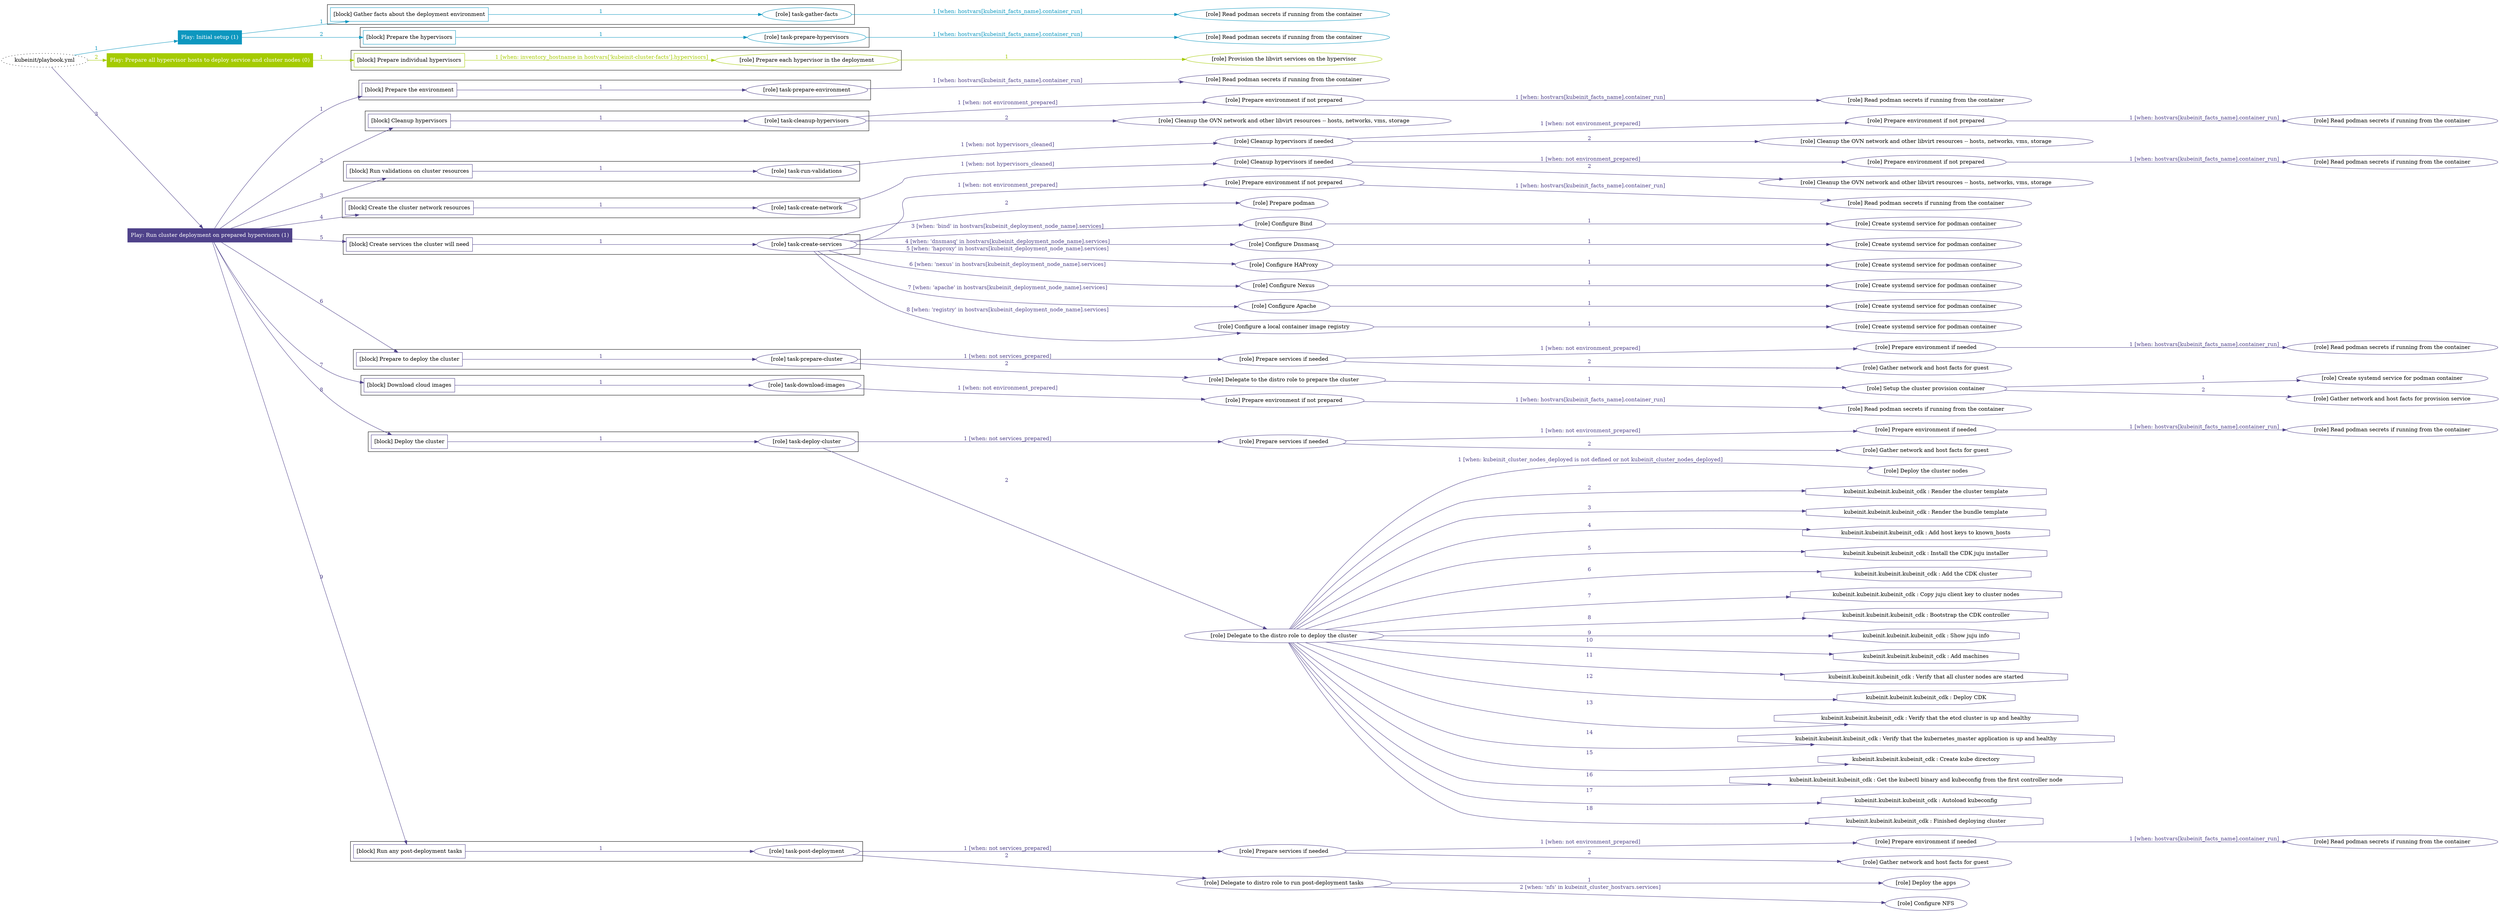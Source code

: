 digraph {
	graph [concentrate=true ordering=in rankdir=LR ratio=fill]
	edge [esep=5 sep=10]
	"kubeinit/playbook.yml" [id=root_node style=dotted]
	play_eca2c90c [label="Play: Initial setup (1)" color="#0d97bf" fontcolor="#ffffff" id=play_eca2c90c shape=box style=filled tooltip=localhost]
	"kubeinit/playbook.yml" -> play_eca2c90c [label="1 " color="#0d97bf" fontcolor="#0d97bf" id=edge_6459aea5 labeltooltip="1 " tooltip="1 "]
	subgraph "Read podman secrets if running from the container" {
		role_17d0b481 [label="[role] Read podman secrets if running from the container" color="#0d97bf" id=role_17d0b481 tooltip="Read podman secrets if running from the container"]
	}
	subgraph "task-gather-facts" {
		role_ba122f73 [label="[role] task-gather-facts" color="#0d97bf" id=role_ba122f73 tooltip="task-gather-facts"]
		role_ba122f73 -> role_17d0b481 [label="1 [when: hostvars[kubeinit_facts_name].container_run]" color="#0d97bf" fontcolor="#0d97bf" id=edge_8e768aa5 labeltooltip="1 [when: hostvars[kubeinit_facts_name].container_run]" tooltip="1 [when: hostvars[kubeinit_facts_name].container_run]"]
	}
	subgraph "Read podman secrets if running from the container" {
		role_397e06ad [label="[role] Read podman secrets if running from the container" color="#0d97bf" id=role_397e06ad tooltip="Read podman secrets if running from the container"]
	}
	subgraph "task-prepare-hypervisors" {
		role_8f715e63 [label="[role] task-prepare-hypervisors" color="#0d97bf" id=role_8f715e63 tooltip="task-prepare-hypervisors"]
		role_8f715e63 -> role_397e06ad [label="1 [when: hostvars[kubeinit_facts_name].container_run]" color="#0d97bf" fontcolor="#0d97bf" id=edge_30025806 labeltooltip="1 [when: hostvars[kubeinit_facts_name].container_run]" tooltip="1 [when: hostvars[kubeinit_facts_name].container_run]"]
	}
	subgraph "Play: Initial setup (1)" {
		play_eca2c90c -> block_7ef182e0 [label=1 color="#0d97bf" fontcolor="#0d97bf" id=edge_bd0772ad labeltooltip=1 tooltip=1]
		subgraph cluster_block_7ef182e0 {
			block_7ef182e0 [label="[block] Gather facts about the deployment environment" color="#0d97bf" id=block_7ef182e0 labeltooltip="Gather facts about the deployment environment" shape=box tooltip="Gather facts about the deployment environment"]
			block_7ef182e0 -> role_ba122f73 [label="1 " color="#0d97bf" fontcolor="#0d97bf" id=edge_0c450224 labeltooltip="1 " tooltip="1 "]
		}
		play_eca2c90c -> block_493b9de5 [label=2 color="#0d97bf" fontcolor="#0d97bf" id=edge_441dd8cc labeltooltip=2 tooltip=2]
		subgraph cluster_block_493b9de5 {
			block_493b9de5 [label="[block] Prepare the hypervisors" color="#0d97bf" id=block_493b9de5 labeltooltip="Prepare the hypervisors" shape=box tooltip="Prepare the hypervisors"]
			block_493b9de5 -> role_8f715e63 [label="1 " color="#0d97bf" fontcolor="#0d97bf" id=edge_88de5f4c labeltooltip="1 " tooltip="1 "]
		}
	}
	play_a18d1b08 [label="Play: Prepare all hypervisor hosts to deploy service and cluster nodes (0)" color="#a5cb01" fontcolor="#ffffff" id=play_a18d1b08 shape=box style=filled tooltip="Play: Prepare all hypervisor hosts to deploy service and cluster nodes (0)"]
	"kubeinit/playbook.yml" -> play_a18d1b08 [label="2 " color="#a5cb01" fontcolor="#a5cb01" id=edge_08eb1553 labeltooltip="2 " tooltip="2 "]
	subgraph "Provision the libvirt services on the hypervisor" {
		role_a63846c1 [label="[role] Provision the libvirt services on the hypervisor" color="#a5cb01" id=role_a63846c1 tooltip="Provision the libvirt services on the hypervisor"]
	}
	subgraph "Prepare each hypervisor in the deployment" {
		role_b67c0bf1 [label="[role] Prepare each hypervisor in the deployment" color="#a5cb01" id=role_b67c0bf1 tooltip="Prepare each hypervisor in the deployment"]
		role_b67c0bf1 -> role_a63846c1 [label="1 " color="#a5cb01" fontcolor="#a5cb01" id=edge_e99999e2 labeltooltip="1 " tooltip="1 "]
	}
	subgraph "Play: Prepare all hypervisor hosts to deploy service and cluster nodes (0)" {
		play_a18d1b08 -> block_c20e0614 [label=1 color="#a5cb01" fontcolor="#a5cb01" id=edge_f0cf8cb9 labeltooltip=1 tooltip=1]
		subgraph cluster_block_c20e0614 {
			block_c20e0614 [label="[block] Prepare individual hypervisors" color="#a5cb01" id=block_c20e0614 labeltooltip="Prepare individual hypervisors" shape=box tooltip="Prepare individual hypervisors"]
			block_c20e0614 -> role_b67c0bf1 [label="1 [when: inventory_hostname in hostvars['kubeinit-cluster-facts'].hypervisors]" color="#a5cb01" fontcolor="#a5cb01" id=edge_79bf7213 labeltooltip="1 [when: inventory_hostname in hostvars['kubeinit-cluster-facts'].hypervisors]" tooltip="1 [when: inventory_hostname in hostvars['kubeinit-cluster-facts'].hypervisors]"]
		}
	}
	play_3345b68b [label="Play: Run cluster deployment on prepared hypervisors (1)" color="#4f428a" fontcolor="#ffffff" id=play_3345b68b shape=box style=filled tooltip=localhost]
	"kubeinit/playbook.yml" -> play_3345b68b [label="3 " color="#4f428a" fontcolor="#4f428a" id=edge_b9b6bcff labeltooltip="3 " tooltip="3 "]
	subgraph "Read podman secrets if running from the container" {
		role_e98c4650 [label="[role] Read podman secrets if running from the container" color="#4f428a" id=role_e98c4650 tooltip="Read podman secrets if running from the container"]
	}
	subgraph "task-prepare-environment" {
		role_ece2d957 [label="[role] task-prepare-environment" color="#4f428a" id=role_ece2d957 tooltip="task-prepare-environment"]
		role_ece2d957 -> role_e98c4650 [label="1 [when: hostvars[kubeinit_facts_name].container_run]" color="#4f428a" fontcolor="#4f428a" id=edge_a9f2a5e7 labeltooltip="1 [when: hostvars[kubeinit_facts_name].container_run]" tooltip="1 [when: hostvars[kubeinit_facts_name].container_run]"]
	}
	subgraph "Read podman secrets if running from the container" {
		role_d916d834 [label="[role] Read podman secrets if running from the container" color="#4f428a" id=role_d916d834 tooltip="Read podman secrets if running from the container"]
	}
	subgraph "Prepare environment if not prepared" {
		role_7b2b6a51 [label="[role] Prepare environment if not prepared" color="#4f428a" id=role_7b2b6a51 tooltip="Prepare environment if not prepared"]
		role_7b2b6a51 -> role_d916d834 [label="1 [when: hostvars[kubeinit_facts_name].container_run]" color="#4f428a" fontcolor="#4f428a" id=edge_e0c243d2 labeltooltip="1 [when: hostvars[kubeinit_facts_name].container_run]" tooltip="1 [when: hostvars[kubeinit_facts_name].container_run]"]
	}
	subgraph "Cleanup the OVN network and other libvirt resources -- hosts, networks, vms, storage" {
		role_bf84b31c [label="[role] Cleanup the OVN network and other libvirt resources -- hosts, networks, vms, storage" color="#4f428a" id=role_bf84b31c tooltip="Cleanup the OVN network and other libvirt resources -- hosts, networks, vms, storage"]
	}
	subgraph "task-cleanup-hypervisors" {
		role_84945524 [label="[role] task-cleanup-hypervisors" color="#4f428a" id=role_84945524 tooltip="task-cleanup-hypervisors"]
		role_84945524 -> role_7b2b6a51 [label="1 [when: not environment_prepared]" color="#4f428a" fontcolor="#4f428a" id=edge_f49e3c5b labeltooltip="1 [when: not environment_prepared]" tooltip="1 [when: not environment_prepared]"]
		role_84945524 -> role_bf84b31c [label="2 " color="#4f428a" fontcolor="#4f428a" id=edge_3b5ad5b5 labeltooltip="2 " tooltip="2 "]
	}
	subgraph "Read podman secrets if running from the container" {
		role_9e97df67 [label="[role] Read podman secrets if running from the container" color="#4f428a" id=role_9e97df67 tooltip="Read podman secrets if running from the container"]
	}
	subgraph "Prepare environment if not prepared" {
		role_07e660da [label="[role] Prepare environment if not prepared" color="#4f428a" id=role_07e660da tooltip="Prepare environment if not prepared"]
		role_07e660da -> role_9e97df67 [label="1 [when: hostvars[kubeinit_facts_name].container_run]" color="#4f428a" fontcolor="#4f428a" id=edge_5ef1fa3f labeltooltip="1 [when: hostvars[kubeinit_facts_name].container_run]" tooltip="1 [when: hostvars[kubeinit_facts_name].container_run]"]
	}
	subgraph "Cleanup the OVN network and other libvirt resources -- hosts, networks, vms, storage" {
		role_c383418b [label="[role] Cleanup the OVN network and other libvirt resources -- hosts, networks, vms, storage" color="#4f428a" id=role_c383418b tooltip="Cleanup the OVN network and other libvirt resources -- hosts, networks, vms, storage"]
	}
	subgraph "Cleanup hypervisors if needed" {
		role_f4cdd0ff [label="[role] Cleanup hypervisors if needed" color="#4f428a" id=role_f4cdd0ff tooltip="Cleanup hypervisors if needed"]
		role_f4cdd0ff -> role_07e660da [label="1 [when: not environment_prepared]" color="#4f428a" fontcolor="#4f428a" id=edge_87265f70 labeltooltip="1 [when: not environment_prepared]" tooltip="1 [when: not environment_prepared]"]
		role_f4cdd0ff -> role_c383418b [label="2 " color="#4f428a" fontcolor="#4f428a" id=edge_abaf785e labeltooltip="2 " tooltip="2 "]
	}
	subgraph "task-run-validations" {
		role_94af5816 [label="[role] task-run-validations" color="#4f428a" id=role_94af5816 tooltip="task-run-validations"]
		role_94af5816 -> role_f4cdd0ff [label="1 [when: not hypervisors_cleaned]" color="#4f428a" fontcolor="#4f428a" id=edge_5894bd20 labeltooltip="1 [when: not hypervisors_cleaned]" tooltip="1 [when: not hypervisors_cleaned]"]
	}
	subgraph "Read podman secrets if running from the container" {
		role_791c0965 [label="[role] Read podman secrets if running from the container" color="#4f428a" id=role_791c0965 tooltip="Read podman secrets if running from the container"]
	}
	subgraph "Prepare environment if not prepared" {
		role_0ded3145 [label="[role] Prepare environment if not prepared" color="#4f428a" id=role_0ded3145 tooltip="Prepare environment if not prepared"]
		role_0ded3145 -> role_791c0965 [label="1 [when: hostvars[kubeinit_facts_name].container_run]" color="#4f428a" fontcolor="#4f428a" id=edge_a8a4d260 labeltooltip="1 [when: hostvars[kubeinit_facts_name].container_run]" tooltip="1 [when: hostvars[kubeinit_facts_name].container_run]"]
	}
	subgraph "Cleanup the OVN network and other libvirt resources -- hosts, networks, vms, storage" {
		role_10f8ec9d [label="[role] Cleanup the OVN network and other libvirt resources -- hosts, networks, vms, storage" color="#4f428a" id=role_10f8ec9d tooltip="Cleanup the OVN network and other libvirt resources -- hosts, networks, vms, storage"]
	}
	subgraph "Cleanup hypervisors if needed" {
		role_645235f8 [label="[role] Cleanup hypervisors if needed" color="#4f428a" id=role_645235f8 tooltip="Cleanup hypervisors if needed"]
		role_645235f8 -> role_0ded3145 [label="1 [when: not environment_prepared]" color="#4f428a" fontcolor="#4f428a" id=edge_915d2802 labeltooltip="1 [when: not environment_prepared]" tooltip="1 [when: not environment_prepared]"]
		role_645235f8 -> role_10f8ec9d [label="2 " color="#4f428a" fontcolor="#4f428a" id=edge_d07bf540 labeltooltip="2 " tooltip="2 "]
	}
	subgraph "task-create-network" {
		role_26797ff2 [label="[role] task-create-network" color="#4f428a" id=role_26797ff2 tooltip="task-create-network"]
		role_26797ff2 -> role_645235f8 [label="1 [when: not hypervisors_cleaned]" color="#4f428a" fontcolor="#4f428a" id=edge_287e5f2b labeltooltip="1 [when: not hypervisors_cleaned]" tooltip="1 [when: not hypervisors_cleaned]"]
	}
	subgraph "Read podman secrets if running from the container" {
		role_5beee67c [label="[role] Read podman secrets if running from the container" color="#4f428a" id=role_5beee67c tooltip="Read podman secrets if running from the container"]
	}
	subgraph "Prepare environment if not prepared" {
		role_121b1ed5 [label="[role] Prepare environment if not prepared" color="#4f428a" id=role_121b1ed5 tooltip="Prepare environment if not prepared"]
		role_121b1ed5 -> role_5beee67c [label="1 [when: hostvars[kubeinit_facts_name].container_run]" color="#4f428a" fontcolor="#4f428a" id=edge_8c04ba0c labeltooltip="1 [when: hostvars[kubeinit_facts_name].container_run]" tooltip="1 [when: hostvars[kubeinit_facts_name].container_run]"]
	}
	subgraph "Prepare podman" {
		role_754d79d9 [label="[role] Prepare podman" color="#4f428a" id=role_754d79d9 tooltip="Prepare podman"]
	}
	subgraph "Create systemd service for podman container" {
		role_2cc99f2e [label="[role] Create systemd service for podman container" color="#4f428a" id=role_2cc99f2e tooltip="Create systemd service for podman container"]
	}
	subgraph "Configure Bind" {
		role_f23baa77 [label="[role] Configure Bind" color="#4f428a" id=role_f23baa77 tooltip="Configure Bind"]
		role_f23baa77 -> role_2cc99f2e [label="1 " color="#4f428a" fontcolor="#4f428a" id=edge_0566a625 labeltooltip="1 " tooltip="1 "]
	}
	subgraph "Create systemd service for podman container" {
		role_170d53ed [label="[role] Create systemd service for podman container" color="#4f428a" id=role_170d53ed tooltip="Create systemd service for podman container"]
	}
	subgraph "Configure Dnsmasq" {
		role_b3cfdd97 [label="[role] Configure Dnsmasq" color="#4f428a" id=role_b3cfdd97 tooltip="Configure Dnsmasq"]
		role_b3cfdd97 -> role_170d53ed [label="1 " color="#4f428a" fontcolor="#4f428a" id=edge_5ab76135 labeltooltip="1 " tooltip="1 "]
	}
	subgraph "Create systemd service for podman container" {
		role_c792cb40 [label="[role] Create systemd service for podman container" color="#4f428a" id=role_c792cb40 tooltip="Create systemd service for podman container"]
	}
	subgraph "Configure HAProxy" {
		role_0c13b90c [label="[role] Configure HAProxy" color="#4f428a" id=role_0c13b90c tooltip="Configure HAProxy"]
		role_0c13b90c -> role_c792cb40 [label="1 " color="#4f428a" fontcolor="#4f428a" id=edge_7d04dbbc labeltooltip="1 " tooltip="1 "]
	}
	subgraph "Create systemd service for podman container" {
		role_2b41ea02 [label="[role] Create systemd service for podman container" color="#4f428a" id=role_2b41ea02 tooltip="Create systemd service for podman container"]
	}
	subgraph "Configure Nexus" {
		role_1cfb0e56 [label="[role] Configure Nexus" color="#4f428a" id=role_1cfb0e56 tooltip="Configure Nexus"]
		role_1cfb0e56 -> role_2b41ea02 [label="1 " color="#4f428a" fontcolor="#4f428a" id=edge_6ead970d labeltooltip="1 " tooltip="1 "]
	}
	subgraph "Create systemd service for podman container" {
		role_ed69fe24 [label="[role] Create systemd service for podman container" color="#4f428a" id=role_ed69fe24 tooltip="Create systemd service for podman container"]
	}
	subgraph "Configure Apache" {
		role_56dc7adc [label="[role] Configure Apache" color="#4f428a" id=role_56dc7adc tooltip="Configure Apache"]
		role_56dc7adc -> role_ed69fe24 [label="1 " color="#4f428a" fontcolor="#4f428a" id=edge_dbf77d4b labeltooltip="1 " tooltip="1 "]
	}
	subgraph "Create systemd service for podman container" {
		role_76ef824f [label="[role] Create systemd service for podman container" color="#4f428a" id=role_76ef824f tooltip="Create systemd service for podman container"]
	}
	subgraph "Configure a local container image registry" {
		role_5bbb1e51 [label="[role] Configure a local container image registry" color="#4f428a" id=role_5bbb1e51 tooltip="Configure a local container image registry"]
		role_5bbb1e51 -> role_76ef824f [label="1 " color="#4f428a" fontcolor="#4f428a" id=edge_c2fdd53b labeltooltip="1 " tooltip="1 "]
	}
	subgraph "task-create-services" {
		role_9dcb66b3 [label="[role] task-create-services" color="#4f428a" id=role_9dcb66b3 tooltip="task-create-services"]
		role_9dcb66b3 -> role_121b1ed5 [label="1 [when: not environment_prepared]" color="#4f428a" fontcolor="#4f428a" id=edge_8f4c3da3 labeltooltip="1 [when: not environment_prepared]" tooltip="1 [when: not environment_prepared]"]
		role_9dcb66b3 -> role_754d79d9 [label="2 " color="#4f428a" fontcolor="#4f428a" id=edge_501bff0e labeltooltip="2 " tooltip="2 "]
		role_9dcb66b3 -> role_f23baa77 [label="3 [when: 'bind' in hostvars[kubeinit_deployment_node_name].services]" color="#4f428a" fontcolor="#4f428a" id=edge_16608d27 labeltooltip="3 [when: 'bind' in hostvars[kubeinit_deployment_node_name].services]" tooltip="3 [when: 'bind' in hostvars[kubeinit_deployment_node_name].services]"]
		role_9dcb66b3 -> role_b3cfdd97 [label="4 [when: 'dnsmasq' in hostvars[kubeinit_deployment_node_name].services]" color="#4f428a" fontcolor="#4f428a" id=edge_926824b9 labeltooltip="4 [when: 'dnsmasq' in hostvars[kubeinit_deployment_node_name].services]" tooltip="4 [when: 'dnsmasq' in hostvars[kubeinit_deployment_node_name].services]"]
		role_9dcb66b3 -> role_0c13b90c [label="5 [when: 'haproxy' in hostvars[kubeinit_deployment_node_name].services]" color="#4f428a" fontcolor="#4f428a" id=edge_45f50dd2 labeltooltip="5 [when: 'haproxy' in hostvars[kubeinit_deployment_node_name].services]" tooltip="5 [when: 'haproxy' in hostvars[kubeinit_deployment_node_name].services]"]
		role_9dcb66b3 -> role_1cfb0e56 [label="6 [when: 'nexus' in hostvars[kubeinit_deployment_node_name].services]" color="#4f428a" fontcolor="#4f428a" id=edge_e8735ff3 labeltooltip="6 [when: 'nexus' in hostvars[kubeinit_deployment_node_name].services]" tooltip="6 [when: 'nexus' in hostvars[kubeinit_deployment_node_name].services]"]
		role_9dcb66b3 -> role_56dc7adc [label="7 [when: 'apache' in hostvars[kubeinit_deployment_node_name].services]" color="#4f428a" fontcolor="#4f428a" id=edge_5f5f71bd labeltooltip="7 [when: 'apache' in hostvars[kubeinit_deployment_node_name].services]" tooltip="7 [when: 'apache' in hostvars[kubeinit_deployment_node_name].services]"]
		role_9dcb66b3 -> role_5bbb1e51 [label="8 [when: 'registry' in hostvars[kubeinit_deployment_node_name].services]" color="#4f428a" fontcolor="#4f428a" id=edge_3c3e1e90 labeltooltip="8 [when: 'registry' in hostvars[kubeinit_deployment_node_name].services]" tooltip="8 [when: 'registry' in hostvars[kubeinit_deployment_node_name].services]"]
	}
	subgraph "Read podman secrets if running from the container" {
		role_8fa5b0db [label="[role] Read podman secrets if running from the container" color="#4f428a" id=role_8fa5b0db tooltip="Read podman secrets if running from the container"]
	}
	subgraph "Prepare environment if needed" {
		role_a65349fd [label="[role] Prepare environment if needed" color="#4f428a" id=role_a65349fd tooltip="Prepare environment if needed"]
		role_a65349fd -> role_8fa5b0db [label="1 [when: hostvars[kubeinit_facts_name].container_run]" color="#4f428a" fontcolor="#4f428a" id=edge_035d56f4 labeltooltip="1 [when: hostvars[kubeinit_facts_name].container_run]" tooltip="1 [when: hostvars[kubeinit_facts_name].container_run]"]
	}
	subgraph "Gather network and host facts for guest" {
		role_88a2437b [label="[role] Gather network and host facts for guest" color="#4f428a" id=role_88a2437b tooltip="Gather network and host facts for guest"]
	}
	subgraph "Prepare services if needed" {
		role_16b8436f [label="[role] Prepare services if needed" color="#4f428a" id=role_16b8436f tooltip="Prepare services if needed"]
		role_16b8436f -> role_a65349fd [label="1 [when: not environment_prepared]" color="#4f428a" fontcolor="#4f428a" id=edge_1f1fd620 labeltooltip="1 [when: not environment_prepared]" tooltip="1 [when: not environment_prepared]"]
		role_16b8436f -> role_88a2437b [label="2 " color="#4f428a" fontcolor="#4f428a" id=edge_fcf78b38 labeltooltip="2 " tooltip="2 "]
	}
	subgraph "Create systemd service for podman container" {
		role_af0888c8 [label="[role] Create systemd service for podman container" color="#4f428a" id=role_af0888c8 tooltip="Create systemd service for podman container"]
	}
	subgraph "Gather network and host facts for provision service" {
		role_b81e5abd [label="[role] Gather network and host facts for provision service" color="#4f428a" id=role_b81e5abd tooltip="Gather network and host facts for provision service"]
	}
	subgraph "Setup the cluster provision container" {
		role_91a1b127 [label="[role] Setup the cluster provision container" color="#4f428a" id=role_91a1b127 tooltip="Setup the cluster provision container"]
		role_91a1b127 -> role_af0888c8 [label="1 " color="#4f428a" fontcolor="#4f428a" id=edge_1b23c8b9 labeltooltip="1 " tooltip="1 "]
		role_91a1b127 -> role_b81e5abd [label="2 " color="#4f428a" fontcolor="#4f428a" id=edge_79971ee3 labeltooltip="2 " tooltip="2 "]
	}
	subgraph "Delegate to the distro role to prepare the cluster" {
		role_d006aff0 [label="[role] Delegate to the distro role to prepare the cluster" color="#4f428a" id=role_d006aff0 tooltip="Delegate to the distro role to prepare the cluster"]
		role_d006aff0 -> role_91a1b127 [label="1 " color="#4f428a" fontcolor="#4f428a" id=edge_614d4966 labeltooltip="1 " tooltip="1 "]
	}
	subgraph "task-prepare-cluster" {
		role_00cb353f [label="[role] task-prepare-cluster" color="#4f428a" id=role_00cb353f tooltip="task-prepare-cluster"]
		role_00cb353f -> role_16b8436f [label="1 [when: not services_prepared]" color="#4f428a" fontcolor="#4f428a" id=edge_7ee8cf9b labeltooltip="1 [when: not services_prepared]" tooltip="1 [when: not services_prepared]"]
		role_00cb353f -> role_d006aff0 [label="2 " color="#4f428a" fontcolor="#4f428a" id=edge_e201cb2b labeltooltip="2 " tooltip="2 "]
	}
	subgraph "Read podman secrets if running from the container" {
		role_6bbd5d79 [label="[role] Read podman secrets if running from the container" color="#4f428a" id=role_6bbd5d79 tooltip="Read podman secrets if running from the container"]
	}
	subgraph "Prepare environment if not prepared" {
		role_301866d5 [label="[role] Prepare environment if not prepared" color="#4f428a" id=role_301866d5 tooltip="Prepare environment if not prepared"]
		role_301866d5 -> role_6bbd5d79 [label="1 [when: hostvars[kubeinit_facts_name].container_run]" color="#4f428a" fontcolor="#4f428a" id=edge_d8088eec labeltooltip="1 [when: hostvars[kubeinit_facts_name].container_run]" tooltip="1 [when: hostvars[kubeinit_facts_name].container_run]"]
	}
	subgraph "task-download-images" {
		role_fbea0b1a [label="[role] task-download-images" color="#4f428a" id=role_fbea0b1a tooltip="task-download-images"]
		role_fbea0b1a -> role_301866d5 [label="1 [when: not environment_prepared]" color="#4f428a" fontcolor="#4f428a" id=edge_a02354d3 labeltooltip="1 [when: not environment_prepared]" tooltip="1 [when: not environment_prepared]"]
	}
	subgraph "Read podman secrets if running from the container" {
		role_4708ed9f [label="[role] Read podman secrets if running from the container" color="#4f428a" id=role_4708ed9f tooltip="Read podman secrets if running from the container"]
	}
	subgraph "Prepare environment if needed" {
		role_8dffca6d [label="[role] Prepare environment if needed" color="#4f428a" id=role_8dffca6d tooltip="Prepare environment if needed"]
		role_8dffca6d -> role_4708ed9f [label="1 [when: hostvars[kubeinit_facts_name].container_run]" color="#4f428a" fontcolor="#4f428a" id=edge_310992e4 labeltooltip="1 [when: hostvars[kubeinit_facts_name].container_run]" tooltip="1 [when: hostvars[kubeinit_facts_name].container_run]"]
	}
	subgraph "Gather network and host facts for guest" {
		role_a80b5120 [label="[role] Gather network and host facts for guest" color="#4f428a" id=role_a80b5120 tooltip="Gather network and host facts for guest"]
	}
	subgraph "Prepare services if needed" {
		role_1e4499ae [label="[role] Prepare services if needed" color="#4f428a" id=role_1e4499ae tooltip="Prepare services if needed"]
		role_1e4499ae -> role_8dffca6d [label="1 [when: not environment_prepared]" color="#4f428a" fontcolor="#4f428a" id=edge_73945384 labeltooltip="1 [when: not environment_prepared]" tooltip="1 [when: not environment_prepared]"]
		role_1e4499ae -> role_a80b5120 [label="2 " color="#4f428a" fontcolor="#4f428a" id=edge_736b86b3 labeltooltip="2 " tooltip="2 "]
	}
	subgraph "Deploy the cluster nodes" {
		role_6c9c97d1 [label="[role] Deploy the cluster nodes" color="#4f428a" id=role_6c9c97d1 tooltip="Deploy the cluster nodes"]
	}
	subgraph "Delegate to the distro role to deploy the cluster" {
		role_9ae07e05 [label="[role] Delegate to the distro role to deploy the cluster" color="#4f428a" id=role_9ae07e05 tooltip="Delegate to the distro role to deploy the cluster"]
		role_9ae07e05 -> role_6c9c97d1 [label="1 [when: kubeinit_cluster_nodes_deployed is not defined or not kubeinit_cluster_nodes_deployed]" color="#4f428a" fontcolor="#4f428a" id=edge_fb48abfa labeltooltip="1 [when: kubeinit_cluster_nodes_deployed is not defined or not kubeinit_cluster_nodes_deployed]" tooltip="1 [when: kubeinit_cluster_nodes_deployed is not defined or not kubeinit_cluster_nodes_deployed]"]
		task_2649bf64 [label="kubeinit.kubeinit.kubeinit_cdk : Render the cluster template" color="#4f428a" id=task_2649bf64 shape=octagon tooltip="kubeinit.kubeinit.kubeinit_cdk : Render the cluster template"]
		role_9ae07e05 -> task_2649bf64 [label="2 " color="#4f428a" fontcolor="#4f428a" id=edge_c108cba9 labeltooltip="2 " tooltip="2 "]
		task_f7585b83 [label="kubeinit.kubeinit.kubeinit_cdk : Render the bundle template" color="#4f428a" id=task_f7585b83 shape=octagon tooltip="kubeinit.kubeinit.kubeinit_cdk : Render the bundle template"]
		role_9ae07e05 -> task_f7585b83 [label="3 " color="#4f428a" fontcolor="#4f428a" id=edge_88be158e labeltooltip="3 " tooltip="3 "]
		task_e9f19a8b [label="kubeinit.kubeinit.kubeinit_cdk : Add host keys to known_hosts" color="#4f428a" id=task_e9f19a8b shape=octagon tooltip="kubeinit.kubeinit.kubeinit_cdk : Add host keys to known_hosts"]
		role_9ae07e05 -> task_e9f19a8b [label="4 " color="#4f428a" fontcolor="#4f428a" id=edge_6546f2fd labeltooltip="4 " tooltip="4 "]
		task_82164e6d [label="kubeinit.kubeinit.kubeinit_cdk : Install the CDK juju installer" color="#4f428a" id=task_82164e6d shape=octagon tooltip="kubeinit.kubeinit.kubeinit_cdk : Install the CDK juju installer"]
		role_9ae07e05 -> task_82164e6d [label="5 " color="#4f428a" fontcolor="#4f428a" id=edge_3d539584 labeltooltip="5 " tooltip="5 "]
		task_e7117766 [label="kubeinit.kubeinit.kubeinit_cdk : Add the CDK cluster" color="#4f428a" id=task_e7117766 shape=octagon tooltip="kubeinit.kubeinit.kubeinit_cdk : Add the CDK cluster"]
		role_9ae07e05 -> task_e7117766 [label="6 " color="#4f428a" fontcolor="#4f428a" id=edge_fd9911d6 labeltooltip="6 " tooltip="6 "]
		task_23683b89 [label="kubeinit.kubeinit.kubeinit_cdk : Copy juju client key to cluster nodes" color="#4f428a" id=task_23683b89 shape=octagon tooltip="kubeinit.kubeinit.kubeinit_cdk : Copy juju client key to cluster nodes"]
		role_9ae07e05 -> task_23683b89 [label="7 " color="#4f428a" fontcolor="#4f428a" id=edge_183e4a83 labeltooltip="7 " tooltip="7 "]
		task_6f9b96d4 [label="kubeinit.kubeinit.kubeinit_cdk : Bootstrap the CDK controller" color="#4f428a" id=task_6f9b96d4 shape=octagon tooltip="kubeinit.kubeinit.kubeinit_cdk : Bootstrap the CDK controller"]
		role_9ae07e05 -> task_6f9b96d4 [label="8 " color="#4f428a" fontcolor="#4f428a" id=edge_7377b0e2 labeltooltip="8 " tooltip="8 "]
		task_e9f863d9 [label="kubeinit.kubeinit.kubeinit_cdk : Show juju info" color="#4f428a" id=task_e9f863d9 shape=octagon tooltip="kubeinit.kubeinit.kubeinit_cdk : Show juju info"]
		role_9ae07e05 -> task_e9f863d9 [label="9 " color="#4f428a" fontcolor="#4f428a" id=edge_ae05dee1 labeltooltip="9 " tooltip="9 "]
		task_b89519a9 [label="kubeinit.kubeinit.kubeinit_cdk : Add machines" color="#4f428a" id=task_b89519a9 shape=octagon tooltip="kubeinit.kubeinit.kubeinit_cdk : Add machines"]
		role_9ae07e05 -> task_b89519a9 [label="10 " color="#4f428a" fontcolor="#4f428a" id=edge_9bf62a23 labeltooltip="10 " tooltip="10 "]
		task_dc0a93f6 [label="kubeinit.kubeinit.kubeinit_cdk : Verify that all cluster nodes are started" color="#4f428a" id=task_dc0a93f6 shape=octagon tooltip="kubeinit.kubeinit.kubeinit_cdk : Verify that all cluster nodes are started"]
		role_9ae07e05 -> task_dc0a93f6 [label="11 " color="#4f428a" fontcolor="#4f428a" id=edge_788725a4 labeltooltip="11 " tooltip="11 "]
		task_2bb97370 [label="kubeinit.kubeinit.kubeinit_cdk : Deploy CDK" color="#4f428a" id=task_2bb97370 shape=octagon tooltip="kubeinit.kubeinit.kubeinit_cdk : Deploy CDK"]
		role_9ae07e05 -> task_2bb97370 [label="12 " color="#4f428a" fontcolor="#4f428a" id=edge_96bc7715 labeltooltip="12 " tooltip="12 "]
		task_18c04d54 [label="kubeinit.kubeinit.kubeinit_cdk : Verify that the etcd cluster is up and healthy" color="#4f428a" id=task_18c04d54 shape=octagon tooltip="kubeinit.kubeinit.kubeinit_cdk : Verify that the etcd cluster is up and healthy"]
		role_9ae07e05 -> task_18c04d54 [label="13 " color="#4f428a" fontcolor="#4f428a" id=edge_3fa2da99 labeltooltip="13 " tooltip="13 "]
		task_7ee54661 [label="kubeinit.kubeinit.kubeinit_cdk : Verify that the kubernetes_master application is up and healthy" color="#4f428a" id=task_7ee54661 shape=octagon tooltip="kubeinit.kubeinit.kubeinit_cdk : Verify that the kubernetes_master application is up and healthy"]
		role_9ae07e05 -> task_7ee54661 [label="14 " color="#4f428a" fontcolor="#4f428a" id=edge_651e0c5e labeltooltip="14 " tooltip="14 "]
		task_cf82165a [label="kubeinit.kubeinit.kubeinit_cdk : Create kube directory" color="#4f428a" id=task_cf82165a shape=octagon tooltip="kubeinit.kubeinit.kubeinit_cdk : Create kube directory"]
		role_9ae07e05 -> task_cf82165a [label="15 " color="#4f428a" fontcolor="#4f428a" id=edge_cce6c62d labeltooltip="15 " tooltip="15 "]
		task_c5d5423f [label="kubeinit.kubeinit.kubeinit_cdk : Get the kubectl binary and kubeconfig from the first controller node" color="#4f428a" id=task_c5d5423f shape=octagon tooltip="kubeinit.kubeinit.kubeinit_cdk : Get the kubectl binary and kubeconfig from the first controller node"]
		role_9ae07e05 -> task_c5d5423f [label="16 " color="#4f428a" fontcolor="#4f428a" id=edge_690a8c4b labeltooltip="16 " tooltip="16 "]
		task_0e158dee [label="kubeinit.kubeinit.kubeinit_cdk : Autoload kubeconfig" color="#4f428a" id=task_0e158dee shape=octagon tooltip="kubeinit.kubeinit.kubeinit_cdk : Autoload kubeconfig"]
		role_9ae07e05 -> task_0e158dee [label="17 " color="#4f428a" fontcolor="#4f428a" id=edge_8ec9a25d labeltooltip="17 " tooltip="17 "]
		task_11b5fdad [label="kubeinit.kubeinit.kubeinit_cdk : Finished deploying cluster" color="#4f428a" id=task_11b5fdad shape=octagon tooltip="kubeinit.kubeinit.kubeinit_cdk : Finished deploying cluster"]
		role_9ae07e05 -> task_11b5fdad [label="18 " color="#4f428a" fontcolor="#4f428a" id=edge_13e65d57 labeltooltip="18 " tooltip="18 "]
	}
	subgraph "task-deploy-cluster" {
		role_70ede1e0 [label="[role] task-deploy-cluster" color="#4f428a" id=role_70ede1e0 tooltip="task-deploy-cluster"]
		role_70ede1e0 -> role_1e4499ae [label="1 [when: not services_prepared]" color="#4f428a" fontcolor="#4f428a" id=edge_95399093 labeltooltip="1 [when: not services_prepared]" tooltip="1 [when: not services_prepared]"]
		role_70ede1e0 -> role_9ae07e05 [label="2 " color="#4f428a" fontcolor="#4f428a" id=edge_5e0085b9 labeltooltip="2 " tooltip="2 "]
	}
	subgraph "Read podman secrets if running from the container" {
		role_b8fa2a9e [label="[role] Read podman secrets if running from the container" color="#4f428a" id=role_b8fa2a9e tooltip="Read podman secrets if running from the container"]
	}
	subgraph "Prepare environment if needed" {
		role_873f1820 [label="[role] Prepare environment if needed" color="#4f428a" id=role_873f1820 tooltip="Prepare environment if needed"]
		role_873f1820 -> role_b8fa2a9e [label="1 [when: hostvars[kubeinit_facts_name].container_run]" color="#4f428a" fontcolor="#4f428a" id=edge_d11c5196 labeltooltip="1 [when: hostvars[kubeinit_facts_name].container_run]" tooltip="1 [when: hostvars[kubeinit_facts_name].container_run]"]
	}
	subgraph "Gather network and host facts for guest" {
		role_a55254f7 [label="[role] Gather network and host facts for guest" color="#4f428a" id=role_a55254f7 tooltip="Gather network and host facts for guest"]
	}
	subgraph "Prepare services if needed" {
		role_7ca7fc26 [label="[role] Prepare services if needed" color="#4f428a" id=role_7ca7fc26 tooltip="Prepare services if needed"]
		role_7ca7fc26 -> role_873f1820 [label="1 [when: not environment_prepared]" color="#4f428a" fontcolor="#4f428a" id=edge_f176e8a0 labeltooltip="1 [when: not environment_prepared]" tooltip="1 [when: not environment_prepared]"]
		role_7ca7fc26 -> role_a55254f7 [label="2 " color="#4f428a" fontcolor="#4f428a" id=edge_dfc6004d labeltooltip="2 " tooltip="2 "]
	}
	subgraph "Deploy the apps" {
		role_e134234c [label="[role] Deploy the apps" color="#4f428a" id=role_e134234c tooltip="Deploy the apps"]
	}
	subgraph "Configure NFS" {
		role_c0409fb1 [label="[role] Configure NFS" color="#4f428a" id=role_c0409fb1 tooltip="Configure NFS"]
	}
	subgraph "Delegate to distro role to run post-deployment tasks" {
		role_2a074f39 [label="[role] Delegate to distro role to run post-deployment tasks" color="#4f428a" id=role_2a074f39 tooltip="Delegate to distro role to run post-deployment tasks"]
		role_2a074f39 -> role_e134234c [label="1 " color="#4f428a" fontcolor="#4f428a" id=edge_04950bf1 labeltooltip="1 " tooltip="1 "]
		role_2a074f39 -> role_c0409fb1 [label="2 [when: 'nfs' in kubeinit_cluster_hostvars.services]" color="#4f428a" fontcolor="#4f428a" id=edge_3951ee6d labeltooltip="2 [when: 'nfs' in kubeinit_cluster_hostvars.services]" tooltip="2 [when: 'nfs' in kubeinit_cluster_hostvars.services]"]
	}
	subgraph "task-post-deployment" {
		role_5fedcf6d [label="[role] task-post-deployment" color="#4f428a" id=role_5fedcf6d tooltip="task-post-deployment"]
		role_5fedcf6d -> role_7ca7fc26 [label="1 [when: not services_prepared]" color="#4f428a" fontcolor="#4f428a" id=edge_a4b60bfb labeltooltip="1 [when: not services_prepared]" tooltip="1 [when: not services_prepared]"]
		role_5fedcf6d -> role_2a074f39 [label="2 " color="#4f428a" fontcolor="#4f428a" id=edge_5d4f050e labeltooltip="2 " tooltip="2 "]
	}
	subgraph "Play: Run cluster deployment on prepared hypervisors (1)" {
		play_3345b68b -> block_74a7b5c5 [label=1 color="#4f428a" fontcolor="#4f428a" id=edge_52f06996 labeltooltip=1 tooltip=1]
		subgraph cluster_block_74a7b5c5 {
			block_74a7b5c5 [label="[block] Prepare the environment" color="#4f428a" id=block_74a7b5c5 labeltooltip="Prepare the environment" shape=box tooltip="Prepare the environment"]
			block_74a7b5c5 -> role_ece2d957 [label="1 " color="#4f428a" fontcolor="#4f428a" id=edge_1a214d77 labeltooltip="1 " tooltip="1 "]
		}
		play_3345b68b -> block_89e31f5b [label=2 color="#4f428a" fontcolor="#4f428a" id=edge_5d4ca5c6 labeltooltip=2 tooltip=2]
		subgraph cluster_block_89e31f5b {
			block_89e31f5b [label="[block] Cleanup hypervisors" color="#4f428a" id=block_89e31f5b labeltooltip="Cleanup hypervisors" shape=box tooltip="Cleanup hypervisors"]
			block_89e31f5b -> role_84945524 [label="1 " color="#4f428a" fontcolor="#4f428a" id=edge_fc51cb6b labeltooltip="1 " tooltip="1 "]
		}
		play_3345b68b -> block_76b5e33b [label=3 color="#4f428a" fontcolor="#4f428a" id=edge_0ccd0b16 labeltooltip=3 tooltip=3]
		subgraph cluster_block_76b5e33b {
			block_76b5e33b [label="[block] Run validations on cluster resources" color="#4f428a" id=block_76b5e33b labeltooltip="Run validations on cluster resources" shape=box tooltip="Run validations on cluster resources"]
			block_76b5e33b -> role_94af5816 [label="1 " color="#4f428a" fontcolor="#4f428a" id=edge_744f7357 labeltooltip="1 " tooltip="1 "]
		}
		play_3345b68b -> block_aab25607 [label=4 color="#4f428a" fontcolor="#4f428a" id=edge_bd3b8fa9 labeltooltip=4 tooltip=4]
		subgraph cluster_block_aab25607 {
			block_aab25607 [label="[block] Create the cluster network resources" color="#4f428a" id=block_aab25607 labeltooltip="Create the cluster network resources" shape=box tooltip="Create the cluster network resources"]
			block_aab25607 -> role_26797ff2 [label="1 " color="#4f428a" fontcolor="#4f428a" id=edge_2512a9b9 labeltooltip="1 " tooltip="1 "]
		}
		play_3345b68b -> block_3a8c3ae6 [label=5 color="#4f428a" fontcolor="#4f428a" id=edge_817eb71f labeltooltip=5 tooltip=5]
		subgraph cluster_block_3a8c3ae6 {
			block_3a8c3ae6 [label="[block] Create services the cluster will need" color="#4f428a" id=block_3a8c3ae6 labeltooltip="Create services the cluster will need" shape=box tooltip="Create services the cluster will need"]
			block_3a8c3ae6 -> role_9dcb66b3 [label="1 " color="#4f428a" fontcolor="#4f428a" id=edge_ce9b9550 labeltooltip="1 " tooltip="1 "]
		}
		play_3345b68b -> block_a5d170e7 [label=6 color="#4f428a" fontcolor="#4f428a" id=edge_4e37117e labeltooltip=6 tooltip=6]
		subgraph cluster_block_a5d170e7 {
			block_a5d170e7 [label="[block] Prepare to deploy the cluster" color="#4f428a" id=block_a5d170e7 labeltooltip="Prepare to deploy the cluster" shape=box tooltip="Prepare to deploy the cluster"]
			block_a5d170e7 -> role_00cb353f [label="1 " color="#4f428a" fontcolor="#4f428a" id=edge_bbe1043d labeltooltip="1 " tooltip="1 "]
		}
		play_3345b68b -> block_73077f14 [label=7 color="#4f428a" fontcolor="#4f428a" id=edge_fe35279f labeltooltip=7 tooltip=7]
		subgraph cluster_block_73077f14 {
			block_73077f14 [label="[block] Download cloud images" color="#4f428a" id=block_73077f14 labeltooltip="Download cloud images" shape=box tooltip="Download cloud images"]
			block_73077f14 -> role_fbea0b1a [label="1 " color="#4f428a" fontcolor="#4f428a" id=edge_25994a88 labeltooltip="1 " tooltip="1 "]
		}
		play_3345b68b -> block_c9d409b1 [label=8 color="#4f428a" fontcolor="#4f428a" id=edge_4433d207 labeltooltip=8 tooltip=8]
		subgraph cluster_block_c9d409b1 {
			block_c9d409b1 [label="[block] Deploy the cluster" color="#4f428a" id=block_c9d409b1 labeltooltip="Deploy the cluster" shape=box tooltip="Deploy the cluster"]
			block_c9d409b1 -> role_70ede1e0 [label="1 " color="#4f428a" fontcolor="#4f428a" id=edge_9061d225 labeltooltip="1 " tooltip="1 "]
		}
		play_3345b68b -> block_7050f393 [label=9 color="#4f428a" fontcolor="#4f428a" id=edge_78e690af labeltooltip=9 tooltip=9]
		subgraph cluster_block_7050f393 {
			block_7050f393 [label="[block] Run any post-deployment tasks" color="#4f428a" id=block_7050f393 labeltooltip="Run any post-deployment tasks" shape=box tooltip="Run any post-deployment tasks"]
			block_7050f393 -> role_5fedcf6d [label="1 " color="#4f428a" fontcolor="#4f428a" id=edge_134c0bdf labeltooltip="1 " tooltip="1 "]
		}
	}
}
